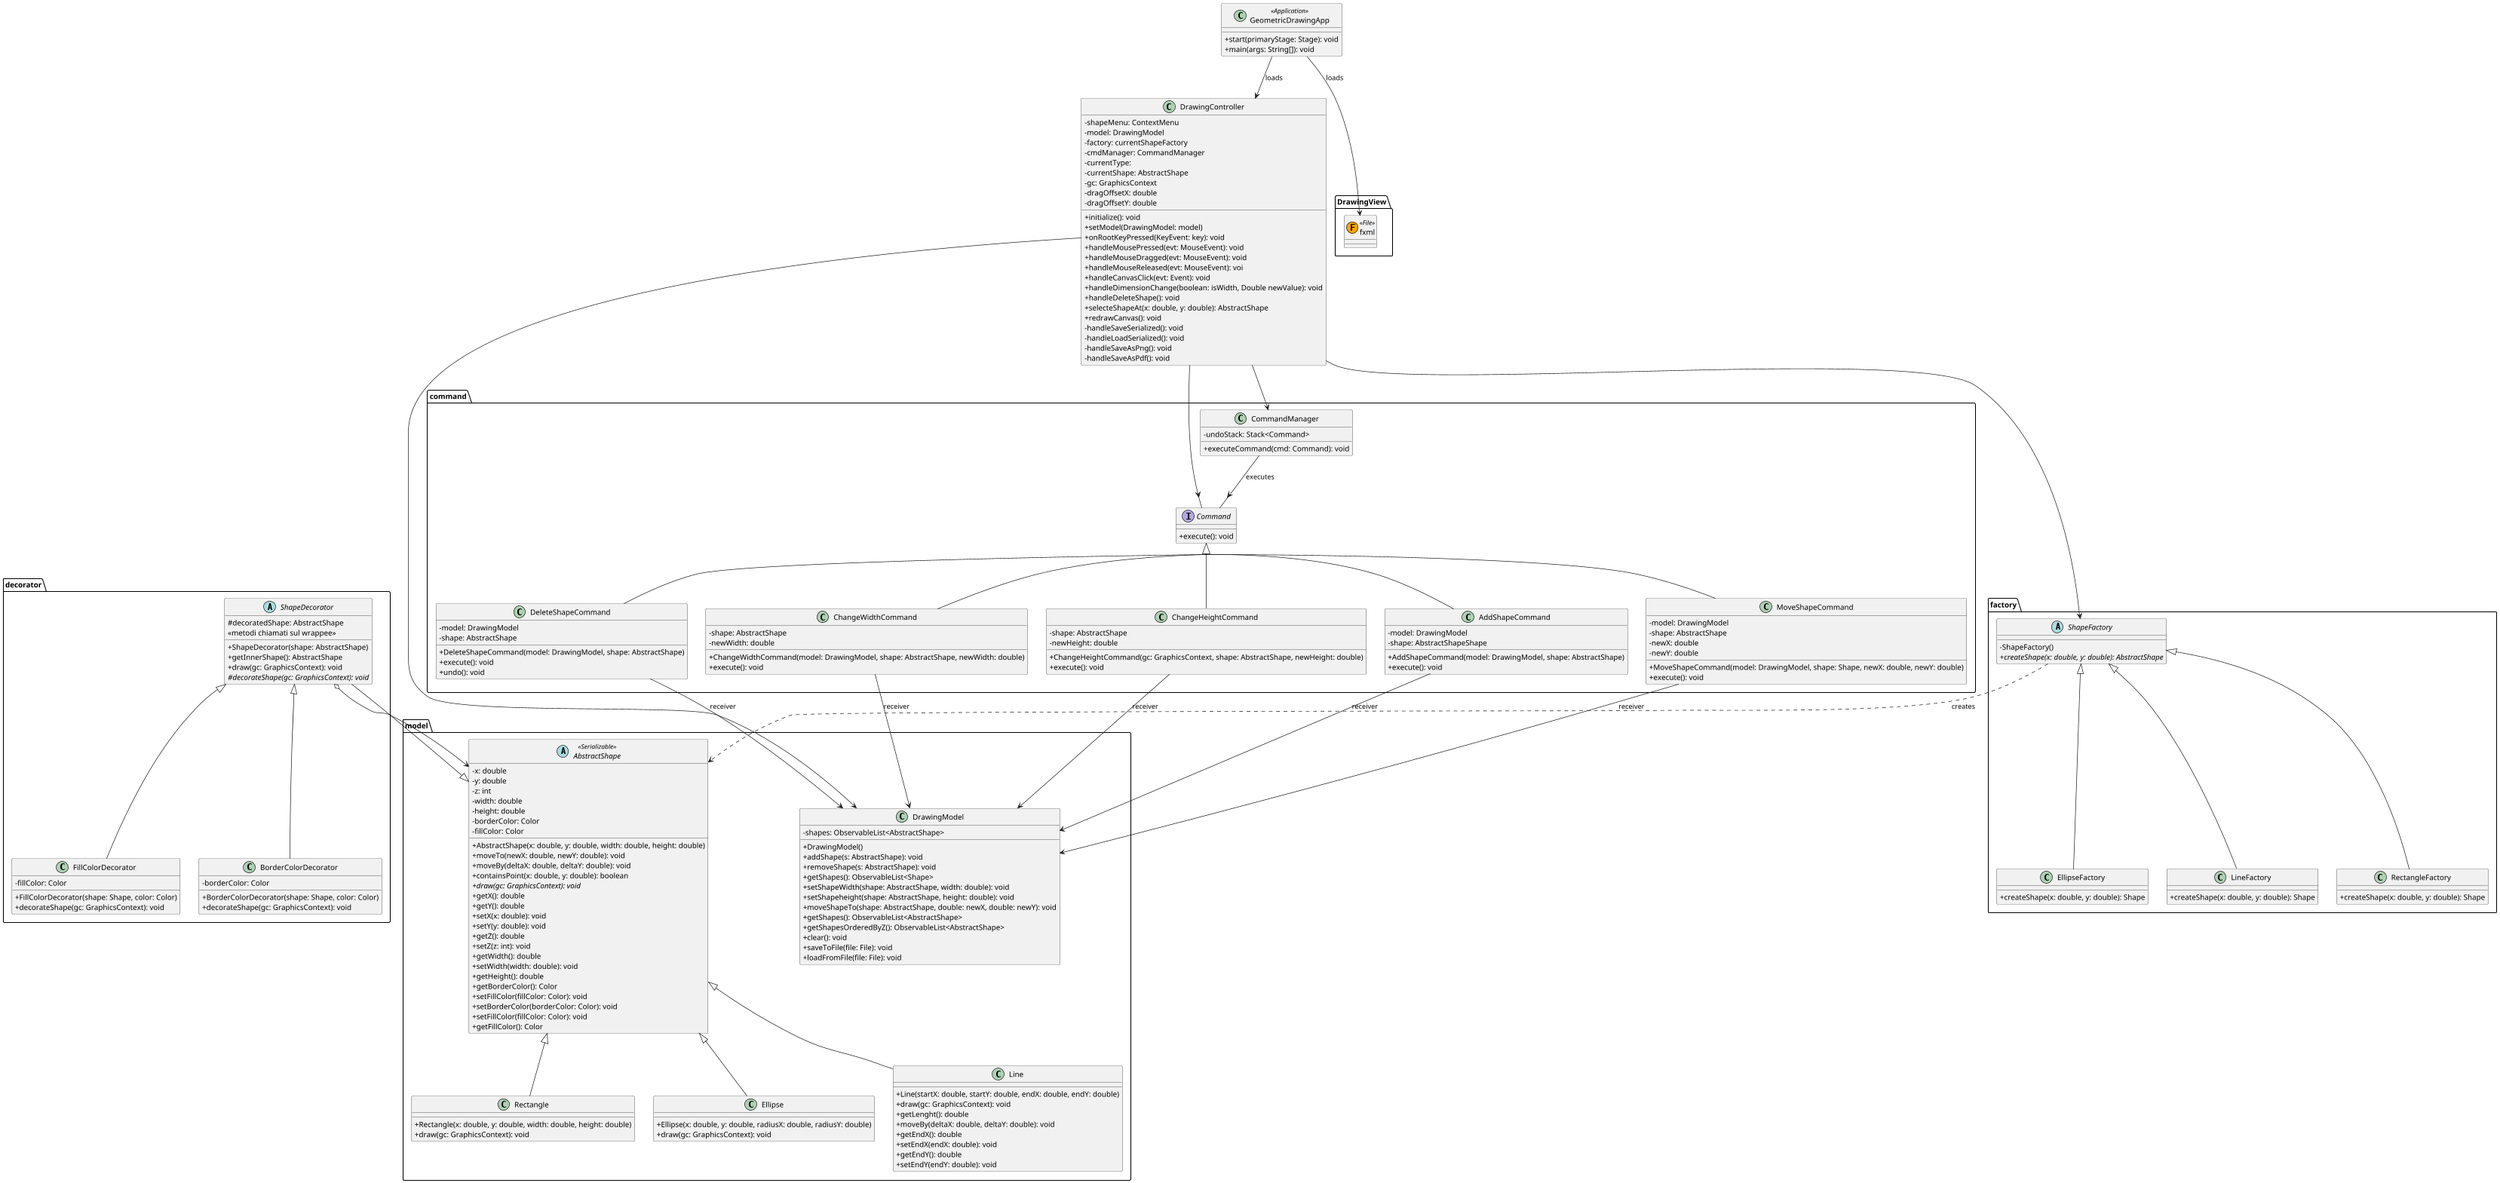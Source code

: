 @startuml
skinparam classAttributeIconSize 0
skinparam groupInheritance 5
scale 0.7


' =========================
' PACKAGE: model
' =========================
package model {

  abstract class AbstractShape <<Serializable>> {
    - x: double
    - y: double
    - z: int
    - width: double
    - height: double
    - borderColor: Color
    - fillColor: Color
    + AbstractShape(x: double, y: double, width: double, height: double)
    + moveTo(newX: double, newY: double): void
    + moveBy(deltaX: double, deltaY: double): void
    + containsPoint(x: double, y: double): boolean
    + {abstract} draw(gc: GraphicsContext): void
    + getX(): double
    + getY(): double
    + setX(x: double): void
    + setY(y: double): void
    + getZ(): double
    + setZ(z: int): void
    + getWidth(): double
    + setWidth(width: double): void
    + getHeight(): double
    + getBorderColor(): Color
    + setFillColor(fillColor: Color): void
    + setBorderColor(borderColor: Color): void
    + setFillColor(fillColor: Color): void
    + getFillColor(): Color
  }

  class Rectangle extends AbstractShape {
    + Rectangle(x: double, y: double, width: double, height: double)
    + draw(gc: GraphicsContext): void
  }

  class Ellipse extends AbstractShape {
    + Ellipse(x: double, y: double, radiusX: double, radiusY: double)
    + draw(gc: GraphicsContext): void
  }

  class Line extends AbstractShape {
    + Line(startX: double, startY: double, endX: double, endY: double)
    + draw(gc: GraphicsContext): void
    + getLenght(): double
    + moveBy(deltaX: double, deltaY: double): void
    + getEndX(): double
    + setEndX(endX: double): void
    + getEndY(): double
    + setEndY(endY: double): void
  }

  class DrawingModel {
    - shapes: ObservableList<AbstractShape>
    + DrawingModel()
    + addShape(s: AbstractShape): void
    + removeShape(s: AbstractShape): void
    + getShapes(): ObservableList<Shape>
    + setShapeWidth(shape: AbstractShape, width: double): void
    + setShapeheight(shape: AbstractShape, height: double): void
    + moveShapeTo(shape: AbstractShape, double: newX, double: newY): void
    + getShapes(): ObservableList<AbstractShape>
    + getShapesOrderedByZ(): ObservableList<AbstractShape>
    + clear(): void
    + saveToFile(file: File): void
    + loadFromFile(file: File): void
  }

}

' =========================
' Desing pattern: Decorator
' =========================
package decorator {

  abstract class ShapeDecorator extends model.AbstractShape {
    # decoratedShape: AbstractShape
    + ShapeDecorator(shape: AbstractShape)
    + getInnerShape(): AbstractShape
    + draw(gc: GraphicsContext): void
    # {abstract} decorateShape(gc: GraphicsContext): void
    <<metodi chiamati sul wrappee>>
  }

  class FillColorDecorator extends ShapeDecorator {
    - fillColor: Color
    + FillColorDecorator(shape: Shape, color: Color)
    + decorateShape(gc: GraphicsContext): void
  }

  class BorderColorDecorator extends ShapeDecorator {
    - borderColor: Color
    + BorderColorDecorator(shape: Shape, color: Color)
    + decorateShape(gc: GraphicsContext): void
  }
}

' =========================
' Desing pattern: Factory
' =========================
package factory {
  abstract class ShapeFactory {
    - ShapeFactory()
    + {abstract} createShape(x: double, y: double): AbstractShape
  }

  class RectangleFactory extends ShapeFactory {
    + createShape(x: double, y: double): Shape
  }

  class EllipseFactory extends ShapeFactory {
    + createShape(x: double, y: double): Shape
  }

  class LineFactory extends ShapeFactory {
    + createShape(x: double, y: double): Shape
  }
}

' =========================
' Desing pattern: Command
' =========================
package command {
  interface Command {
    + execute(): void
  }

  class AddShapeCommand implements Command {
    - model: DrawingModel
    - shape: AbstractShapeShape
    + AddShapeCommand(model: DrawingModel, shape: AbstractShape)
    + execute(): void
  }

  class MoveShapeCommand implements Command {
    - model: DrawingModel
    - shape: AbstractShape
    - newX: double
    - newY: double
    + MoveShapeCommand(model: DrawingModel, shape: Shape, newX: double, newY: double)
    + execute(): void
  }

  class DeleteShapeCommand implements Command {
    - model: DrawingModel
    - shape: AbstractShape
    + DeleteShapeCommand(model: DrawingModel, shape: AbstractShape)
    + execute(): void
    + undo(): void
  }

  class ChangeWidthCommand implements Command {
    - shape: AbstractShape
    - newWidth: double
    + ChangeWidthCommand(model: DrawingModel, shape: AbstractShape, newWidth: double)
    + execute(): void
  }

  class ChangeHeightCommand implements Command {
    - shape: AbstractShape
    - newHeight: double
    + ChangeHeightCommand(gc: GraphicsContext, shape: AbstractShape, newHeight: double)
    + execute(): void
  }

  class CommandManager {
    - undoStack: Stack<Command>
    + executeCommand(cmd: Command): void
  }


}

' =========================
' controller
' =========================
class DrawingController {
  - shapeMenu: ContextMenu
  - model: DrawingModel
  - factory: currentShapeFactory
  - cmdManager: CommandManager
  - currentType:
  - currentShape: AbstractShape
  - gc: GraphicsContext
  - dragOffsetX: double
  - dragOffsetY: double
  + initialize(): void
  + setModel(DrawingModel: model)
  + onRootKeyPressed(KeyEvent: key): void
  + handleMousePressed(evt: MouseEvent): void
  + handleMouseDragged(evt: MouseEvent): void
  + handleMouseReleased(evt: MouseEvent): voi
  + handleCanvasClick(evt: Event): void
  + handleDimensionChange(boolean: isWidth, Double newValue): void
  + handleDeleteShape(): void
  + selecteShapeAt(x: double, y: double): AbstractShape
  + redrawCanvas(): void
  - handleSaveSerialized(): void
  - handleLoadSerialized(): void
  - handleSaveAsPng(): void
  - handleSaveAsPdf(): void
}

' =========================
' view
' =========================
class GeometricDrawingApp <<Application>> {
  + start(primaryStage: Stage): void
  + main(args: String[]): void
}

class DrawingView.fxml << (F,orange) File>> {
}


' =========================
' RELATIONSHIPS
' =========================

' Decorator relations
decorator.ShapeDecorator o--> model.AbstractShape

' Factory relations
factory.ShapeFactory ..> model.AbstractShape : creates

' Controller uses Model, Factory, Command
DrawingController --> model.DrawingModel
DrawingController --> factory.ShapeFactory
DrawingController --> command.CommandManager
DrawingController --> command.Command

' Commands relations
command.AddShapeCommand --> model.DrawingModel : receiver
command.MoveShapeCommand --> model.DrawingModel : receiver
command.DeleteShapeCommand --> model.DrawingModel : receiver
command.ChangeHeightCommand --> model.DrawingModel : receiver
command.ChangeWidthCommand --> model.DrawingModel : receiver
command.CommandManager --> command.Command      : executes

' View relations
GeometricDrawingApp --> DrawingController : loads
GeometricDrawingApp --> DrawingView.fxml : loads
@enduml
